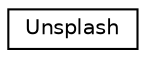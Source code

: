 digraph "Graphical Class Hierarchy"
{
 // LATEX_PDF_SIZE
  edge [fontname="Helvetica",fontsize="10",labelfontname="Helvetica",labelfontsize="10"];
  node [fontname="Helvetica",fontsize="10",shape=record];
  rankdir="LR";
  Node0 [label="Unsplash",height=0.2,width=0.4,color="black", fillcolor="white", style="filled",URL="$classUnsplash.html",tooltip="Unsplash background manager class."];
}
